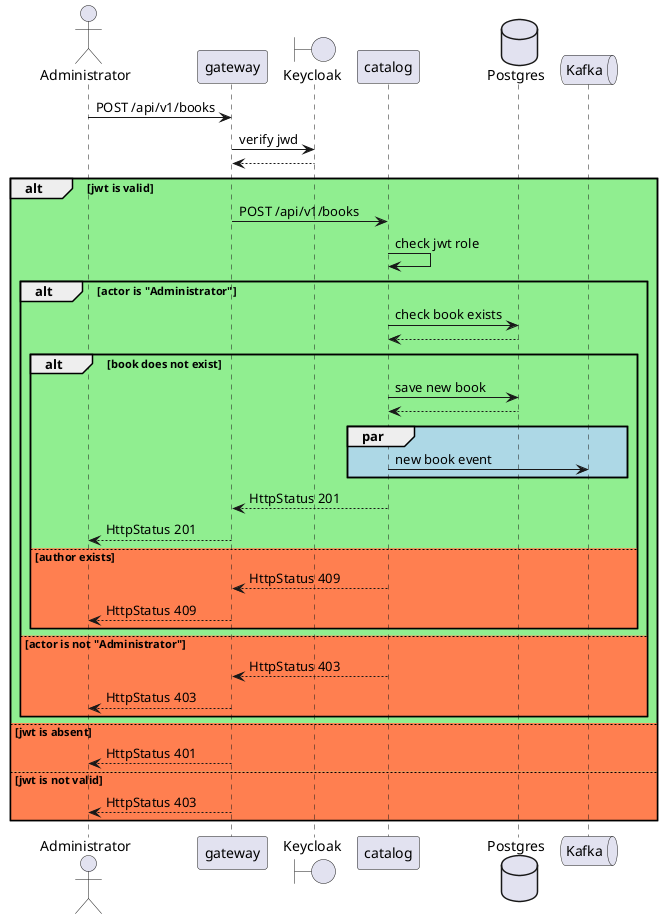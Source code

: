 @startuml

actor "Administrator" as admin
participant "gateway" as gw
boundary "Keycloak" as kk
participant "catalog" as catalog
database "Postgres" as pg
queue "Kafka" as kafka

admin -> gw: POST /api/v1/books
gw -> kk: verify jwd
kk --> gw
alt #lightgreen jwt is valid
    gw -> catalog: POST /api/v1/books
    catalog -> catalog: check jwt role
    alt #lightgreen actor is "Administrator"
        catalog -> pg: check book exists
        pg --> catalog:
        alt #lightgreen book does not exist
            catalog -> pg: save new book
            pg --> catalog
            par #lightblue
                catalog -> kafka: new book event
            end
            catalog --> gw: HttpStatus 201
            gw --> admin: HttpStatus 201
        else #coral author exists
            catalog --> gw: HttpStatus 409
            gw --> admin: HttpStatus 409
        end
    else #coral actor is not "Administrator"
        catalog --> gw: HttpStatus 403
        gw --> admin: HttpStatus 403
    end

else #coral jwt is absent
    gw --> admin: HttpStatus 401
else #coral jwt is not valid
    gw --> admin: HttpStatus 403
end

@enduml